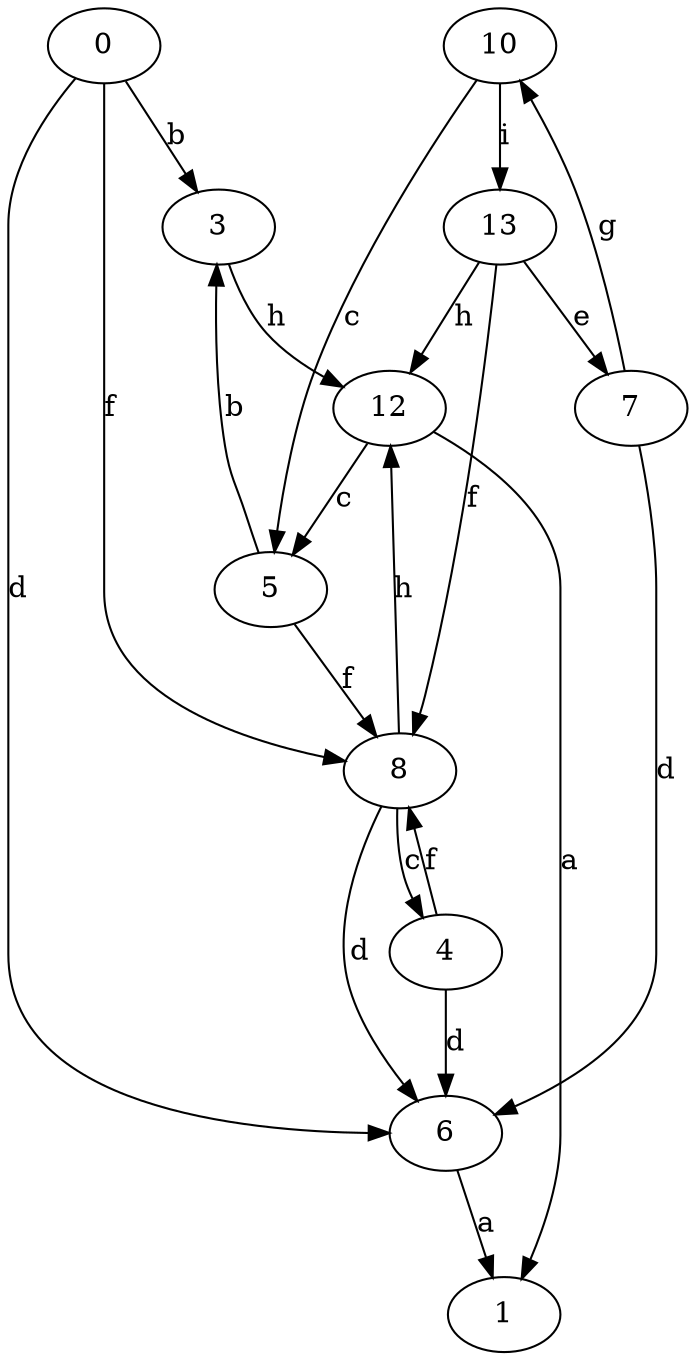 strict digraph  {
0;
1;
3;
4;
5;
6;
7;
8;
10;
12;
13;
0 -> 3  [label=b];
0 -> 6  [label=d];
0 -> 8  [label=f];
3 -> 12  [label=h];
4 -> 6  [label=d];
4 -> 8  [label=f];
5 -> 3  [label=b];
5 -> 8  [label=f];
6 -> 1  [label=a];
7 -> 6  [label=d];
7 -> 10  [label=g];
8 -> 4  [label=c];
8 -> 6  [label=d];
8 -> 12  [label=h];
10 -> 5  [label=c];
10 -> 13  [label=i];
12 -> 1  [label=a];
12 -> 5  [label=c];
13 -> 7  [label=e];
13 -> 8  [label=f];
13 -> 12  [label=h];
}
